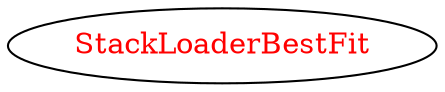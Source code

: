 digraph dependencyGraph {
 concentrate=true;
 ranksep="2.0";
 rankdir="LR"; 
 splines="ortho";
"StackLoaderBestFit" [fontcolor="red"];
}
